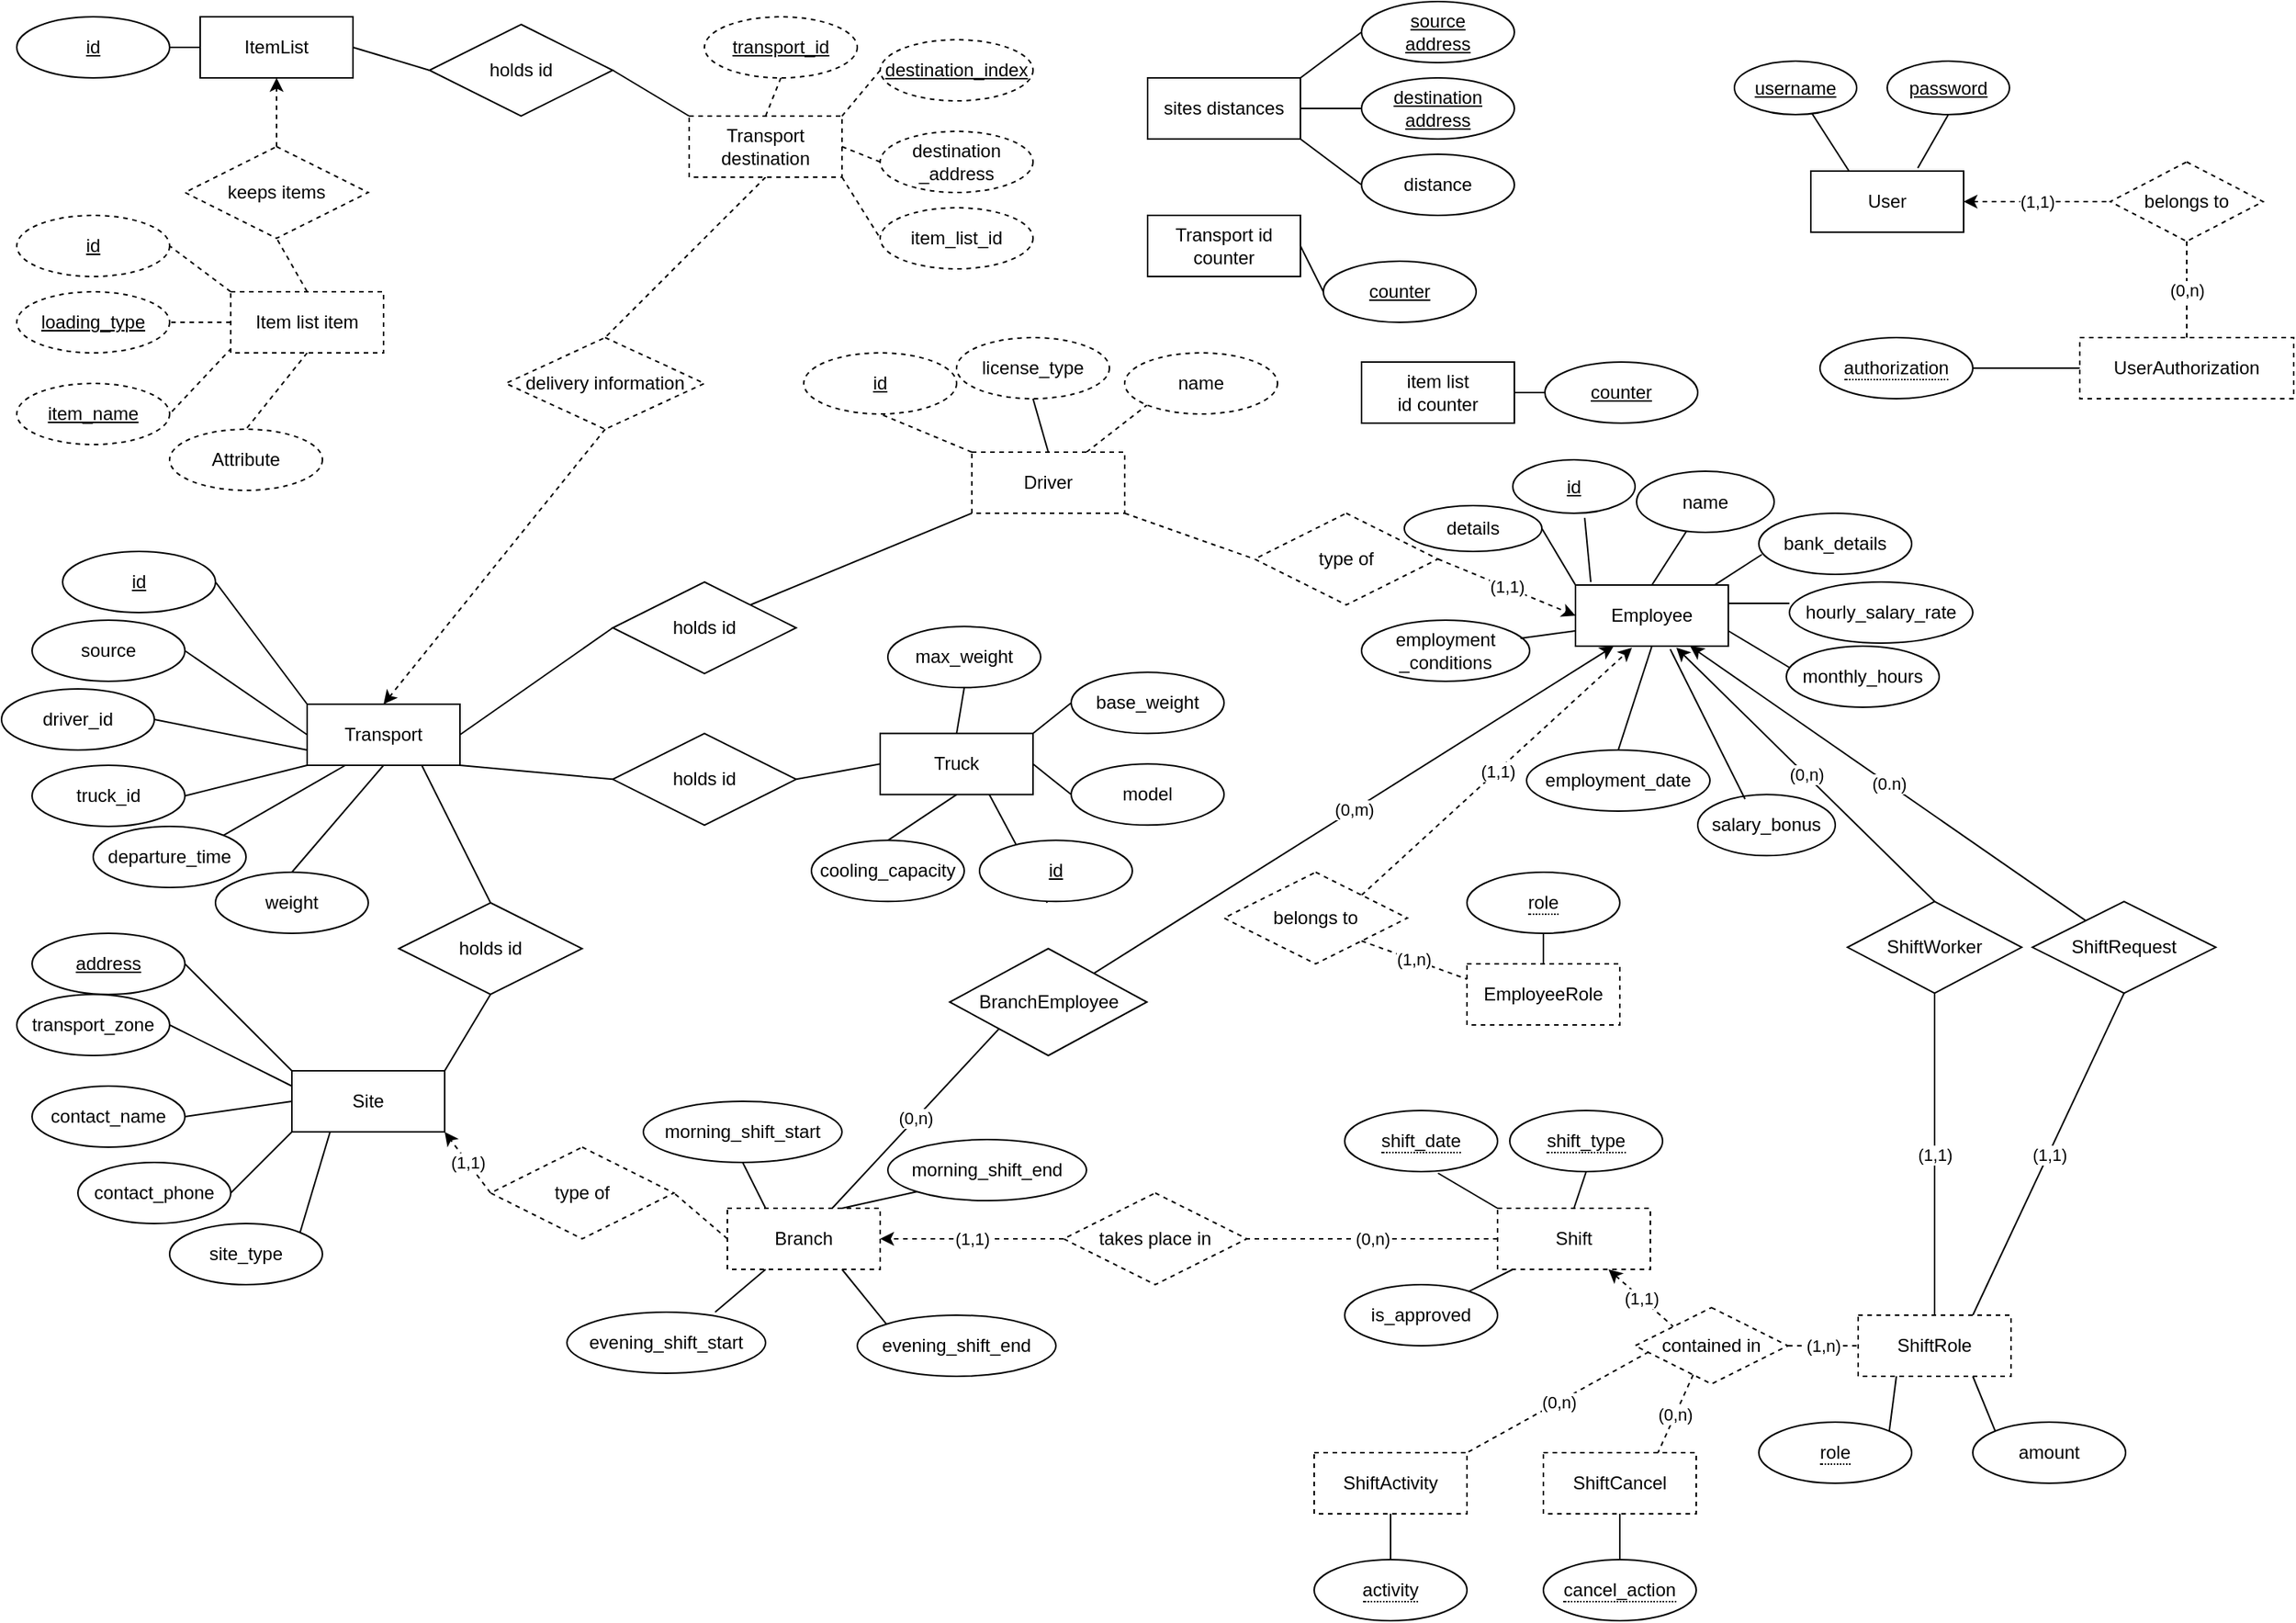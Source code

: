 <mxfile version="21.1.2" type="device">
  <diagram id="R2lEEEUBdFMjLlhIrx00" name="Page-1">
    <mxGraphModel dx="1434" dy="844" grid="1" gridSize="10" guides="1" tooltips="1" connect="1" arrows="1" fold="1" page="1" pageScale="1" pageWidth="850" pageHeight="1100" math="0" shadow="0" extFonts="Permanent Marker^https://fonts.googleapis.com/css?family=Permanent+Marker">
      <root>
        <mxCell id="0" />
        <mxCell id="1" parent="0" />
        <mxCell id="_UK4-lh9YkA2kkaVZ_zC-9" style="rounded=0;orthogonalLoop=1;jettySize=auto;html=1;exitX=0;exitY=0.5;exitDx=0;exitDy=0;entryX=1;entryY=0.5;entryDx=0;entryDy=0;endArrow=none;endFill=0;" parent="1" source="_UK4-lh9YkA2kkaVZ_zC-3" target="_UK4-lh9YkA2kkaVZ_zC-17" edge="1">
          <mxGeometry relative="1" as="geometry">
            <mxPoint x="160" y="740" as="targetPoint" />
          </mxGeometry>
        </mxCell>
        <mxCell id="_UK4-lh9YkA2kkaVZ_zC-10" style="rounded=0;orthogonalLoop=1;jettySize=auto;html=1;exitX=0;exitY=0.25;exitDx=0;exitDy=0;entryX=1;entryY=0.5;entryDx=0;entryDy=0;endArrow=none;endFill=0;" parent="1" source="_UK4-lh9YkA2kkaVZ_zC-3" target="_UK4-lh9YkA2kkaVZ_zC-16" edge="1">
          <mxGeometry relative="1" as="geometry">
            <mxPoint x="120" y="700" as="targetPoint" />
          </mxGeometry>
        </mxCell>
        <mxCell id="_UK4-lh9YkA2kkaVZ_zC-11" style="rounded=0;orthogonalLoop=1;jettySize=auto;html=1;exitX=0;exitY=0;exitDx=0;exitDy=0;entryX=1;entryY=0.5;entryDx=0;entryDy=0;endArrow=none;endFill=0;" parent="1" source="_UK4-lh9YkA2kkaVZ_zC-3" target="_UK4-lh9YkA2kkaVZ_zC-15" edge="1">
          <mxGeometry relative="1" as="geometry">
            <mxPoint x="160" y="640" as="targetPoint" />
          </mxGeometry>
        </mxCell>
        <mxCell id="_UK4-lh9YkA2kkaVZ_zC-14" style="rounded=0;orthogonalLoop=1;jettySize=auto;html=1;exitX=0.25;exitY=1;exitDx=0;exitDy=0;entryX=1;entryY=0;entryDx=0;entryDy=0;endArrow=none;endFill=0;" parent="1" source="_UK4-lh9YkA2kkaVZ_zC-3" target="_UK4-lh9YkA2kkaVZ_zC-19" edge="1">
          <mxGeometry relative="1" as="geometry">
            <mxPoint x="160" y="840" as="targetPoint" />
          </mxGeometry>
        </mxCell>
        <mxCell id="_UK4-lh9YkA2kkaVZ_zC-3" value="Site" style="whiteSpace=wrap;html=1;align=center;" parent="1" vertex="1">
          <mxGeometry x="200" y="720" width="100" height="40" as="geometry" />
        </mxCell>
        <mxCell id="_UK4-lh9YkA2kkaVZ_zC-8" value="" style="endArrow=none;html=1;rounded=0;entryX=1;entryY=0.5;entryDx=0;entryDy=0;exitX=0;exitY=1;exitDx=0;exitDy=0;endFill=0;" parent="1" source="_UK4-lh9YkA2kkaVZ_zC-3" target="_UK4-lh9YkA2kkaVZ_zC-18" edge="1">
          <mxGeometry width="50" height="50" relative="1" as="geometry">
            <mxPoint x="280" y="720" as="sourcePoint" />
            <mxPoint x="160" y="790" as="targetPoint" />
          </mxGeometry>
        </mxCell>
        <mxCell id="_UK4-lh9YkA2kkaVZ_zC-15" value="address" style="ellipse;whiteSpace=wrap;html=1;align=center;fontStyle=4;" parent="1" vertex="1">
          <mxGeometry x="30" y="630" width="100" height="40" as="geometry" />
        </mxCell>
        <mxCell id="_UK4-lh9YkA2kkaVZ_zC-16" value="transport_zone" style="ellipse;whiteSpace=wrap;html=1;align=center;" parent="1" vertex="1">
          <mxGeometry x="20" y="670" width="100" height="40" as="geometry" />
        </mxCell>
        <mxCell id="_UK4-lh9YkA2kkaVZ_zC-17" value="contact_name" style="ellipse;whiteSpace=wrap;html=1;align=center;" parent="1" vertex="1">
          <mxGeometry x="30" y="730" width="100" height="40" as="geometry" />
        </mxCell>
        <mxCell id="_UK4-lh9YkA2kkaVZ_zC-18" value="contact_phone" style="ellipse;whiteSpace=wrap;html=1;align=center;" parent="1" vertex="1">
          <mxGeometry x="60" y="780" width="100" height="40" as="geometry" />
        </mxCell>
        <mxCell id="_UK4-lh9YkA2kkaVZ_zC-19" value="site_type" style="ellipse;whiteSpace=wrap;html=1;align=center;" parent="1" vertex="1">
          <mxGeometry x="120" y="820" width="100" height="40" as="geometry" />
        </mxCell>
        <mxCell id="_UK4-lh9YkA2kkaVZ_zC-23" style="rounded=0;orthogonalLoop=1;jettySize=auto;html=1;exitX=0.5;exitY=0;exitDx=0;exitDy=0;entryX=0.443;entryY=1.021;entryDx=0;entryDy=0;endArrow=none;endFill=0;entryPerimeter=0;" parent="1" source="_UK4-lh9YkA2kkaVZ_zC-20" target="_UK4-lh9YkA2kkaVZ_zC-22" edge="1">
          <mxGeometry relative="1" as="geometry" />
        </mxCell>
        <mxCell id="_UK4-lh9YkA2kkaVZ_zC-24" style="rounded=0;orthogonalLoop=1;jettySize=auto;html=1;exitX=1;exitY=0.5;exitDx=0;exitDy=0;entryX=0;entryY=0.5;entryDx=0;entryDy=0;endArrow=none;endFill=0;" parent="1" source="_UK4-lh9YkA2kkaVZ_zC-20" target="_UK4-lh9YkA2kkaVZ_zC-21" edge="1">
          <mxGeometry relative="1" as="geometry" />
        </mxCell>
        <mxCell id="_UK4-lh9YkA2kkaVZ_zC-26" style="rounded=0;orthogonalLoop=1;jettySize=auto;html=1;exitX=1;exitY=0;exitDx=0;exitDy=0;entryX=0;entryY=0.5;entryDx=0;entryDy=0;endArrow=none;endFill=0;" parent="1" source="_UK4-lh9YkA2kkaVZ_zC-20" target="_UK4-lh9YkA2kkaVZ_zC-25" edge="1">
          <mxGeometry relative="1" as="geometry" />
        </mxCell>
        <mxCell id="_UK4-lh9YkA2kkaVZ_zC-30" style="rounded=0;orthogonalLoop=1;jettySize=auto;html=1;exitX=0.5;exitY=0;exitDx=0;exitDy=0;entryX=0.5;entryY=1;entryDx=0;entryDy=0;endArrow=none;endFill=0;" parent="1" source="_UK4-lh9YkA2kkaVZ_zC-20" target="_UK4-lh9YkA2kkaVZ_zC-27" edge="1">
          <mxGeometry relative="1" as="geometry" />
        </mxCell>
        <mxCell id="_UK4-lh9YkA2kkaVZ_zC-31" style="rounded=0;orthogonalLoop=1;jettySize=auto;html=1;exitX=0.5;exitY=1;exitDx=0;exitDy=0;entryX=0.5;entryY=0;entryDx=0;entryDy=0;endArrow=none;endFill=0;" parent="1" source="_UK4-lh9YkA2kkaVZ_zC-20" target="_UK4-lh9YkA2kkaVZ_zC-29" edge="1">
          <mxGeometry relative="1" as="geometry" />
        </mxCell>
        <mxCell id="_UK4-lh9YkA2kkaVZ_zC-20" value="Truck" style="whiteSpace=wrap;html=1;align=center;" parent="1" vertex="1">
          <mxGeometry x="585" y="499.16" width="100" height="40" as="geometry" />
        </mxCell>
        <mxCell id="_UK4-lh9YkA2kkaVZ_zC-21" value="model" style="ellipse;whiteSpace=wrap;html=1;align=center;" parent="1" vertex="1">
          <mxGeometry x="710" y="519.16" width="100" height="40" as="geometry" />
        </mxCell>
        <mxCell id="_UK4-lh9YkA2kkaVZ_zC-22" value="id" style="ellipse;whiteSpace=wrap;html=1;align=center;fontStyle=4;" parent="1" vertex="1">
          <mxGeometry x="650" y="569.16" width="100" height="40" as="geometry" />
        </mxCell>
        <mxCell id="_UK4-lh9YkA2kkaVZ_zC-25" value="base_weight" style="ellipse;whiteSpace=wrap;html=1;align=center;" parent="1" vertex="1">
          <mxGeometry x="710" y="459.16" width="100" height="40" as="geometry" />
        </mxCell>
        <mxCell id="_UK4-lh9YkA2kkaVZ_zC-27" value="max_weight" style="ellipse;whiteSpace=wrap;html=1;align=center;" parent="1" vertex="1">
          <mxGeometry x="590" y="429.16" width="100" height="40" as="geometry" />
        </mxCell>
        <mxCell id="_UK4-lh9YkA2kkaVZ_zC-29" value="cooling_capacity" style="ellipse;whiteSpace=wrap;html=1;align=center;" parent="1" vertex="1">
          <mxGeometry x="540" y="569.16" width="100" height="40" as="geometry" />
        </mxCell>
        <mxCell id="_UK4-lh9YkA2kkaVZ_zC-34" style="rounded=0;orthogonalLoop=1;jettySize=auto;html=1;exitX=0;exitY=0.5;exitDx=0;exitDy=0;entryX=1;entryY=0.5;entryDx=0;entryDy=0;endArrow=none;endFill=0;" parent="1" source="_UK4-lh9YkA2kkaVZ_zC-32" target="_UK4-lh9YkA2kkaVZ_zC-33" edge="1">
          <mxGeometry relative="1" as="geometry" />
        </mxCell>
        <mxCell id="_UK4-lh9YkA2kkaVZ_zC-32" value="ItemList" style="whiteSpace=wrap;html=1;align=center;" parent="1" vertex="1">
          <mxGeometry x="140" y="30" width="100" height="40" as="geometry" />
        </mxCell>
        <mxCell id="_UK4-lh9YkA2kkaVZ_zC-33" value="id" style="ellipse;whiteSpace=wrap;html=1;align=center;fontStyle=4;" parent="1" vertex="1">
          <mxGeometry x="20" y="30" width="100" height="40" as="geometry" />
        </mxCell>
        <mxCell id="_UK4-lh9YkA2kkaVZ_zC-39" style="rounded=0;orthogonalLoop=1;jettySize=auto;html=1;exitX=0.5;exitY=0;exitDx=0;exitDy=0;entryX=0.5;entryY=1;entryDx=0;entryDy=0;dashed=1;" parent="1" source="_UK4-lh9YkA2kkaVZ_zC-38" target="_UK4-lh9YkA2kkaVZ_zC-32" edge="1">
          <mxGeometry relative="1" as="geometry" />
        </mxCell>
        <mxCell id="_UK4-lh9YkA2kkaVZ_zC-70" style="rounded=0;orthogonalLoop=1;jettySize=auto;html=1;exitX=0;exitY=0;exitDx=0;exitDy=0;entryX=1;entryY=0.5;entryDx=0;entryDy=0;dashed=1;endArrow=none;endFill=0;" parent="1" source="_UK4-lh9YkA2kkaVZ_zC-40" target="_UK4-lh9YkA2kkaVZ_zC-43" edge="1">
          <mxGeometry relative="1" as="geometry" />
        </mxCell>
        <mxCell id="_UK4-lh9YkA2kkaVZ_zC-38" value="keeps items" style="shape=rhombus;perimeter=rhombusPerimeter;whiteSpace=wrap;html=1;align=center;dashed=1;" parent="1" vertex="1">
          <mxGeometry x="130" y="115" width="120" height="60" as="geometry" />
        </mxCell>
        <mxCell id="_UK4-lh9YkA2kkaVZ_zC-41" style="rounded=0;orthogonalLoop=1;jettySize=auto;html=1;exitX=0.5;exitY=0;exitDx=0;exitDy=0;endArrow=none;endFill=0;dashed=1;entryX=0.5;entryY=1;entryDx=0;entryDy=0;" parent="1" source="_UK4-lh9YkA2kkaVZ_zC-40" target="_UK4-lh9YkA2kkaVZ_zC-38" edge="1">
          <mxGeometry relative="1" as="geometry">
            <mxPoint x="210" y="135" as="targetPoint" />
          </mxGeometry>
        </mxCell>
        <mxCell id="_UK4-lh9YkA2kkaVZ_zC-47" style="rounded=0;orthogonalLoop=1;jettySize=auto;html=1;exitX=0;exitY=0.5;exitDx=0;exitDy=0;entryX=1;entryY=0.5;entryDx=0;entryDy=0;dashed=1;endArrow=none;endFill=0;" parent="1" source="_UK4-lh9YkA2kkaVZ_zC-40" target="_UK4-lh9YkA2kkaVZ_zC-44" edge="1">
          <mxGeometry relative="1" as="geometry" />
        </mxCell>
        <mxCell id="_UK4-lh9YkA2kkaVZ_zC-48" style="rounded=0;orthogonalLoop=1;jettySize=auto;html=1;exitX=0.006;exitY=0.921;exitDx=0;exitDy=0;entryX=1;entryY=0.5;entryDx=0;entryDy=0;dashed=1;endArrow=none;endFill=0;exitPerimeter=0;" parent="1" source="_UK4-lh9YkA2kkaVZ_zC-40" target="_UK4-lh9YkA2kkaVZ_zC-45" edge="1">
          <mxGeometry relative="1" as="geometry" />
        </mxCell>
        <mxCell id="_UK4-lh9YkA2kkaVZ_zC-50" style="rounded=0;orthogonalLoop=1;jettySize=auto;html=1;exitX=0.5;exitY=1;exitDx=0;exitDy=0;entryX=0.5;entryY=0;entryDx=0;entryDy=0;dashed=1;endArrow=none;endFill=0;" parent="1" source="_UK4-lh9YkA2kkaVZ_zC-40" target="_UK4-lh9YkA2kkaVZ_zC-49" edge="1">
          <mxGeometry relative="1" as="geometry" />
        </mxCell>
        <mxCell id="_UK4-lh9YkA2kkaVZ_zC-40" value="Item list item" style="whiteSpace=wrap;html=1;align=center;dashed=1;" parent="1" vertex="1">
          <mxGeometry x="160" y="210" width="100" height="40" as="geometry" />
        </mxCell>
        <mxCell id="_UK4-lh9YkA2kkaVZ_zC-43" value="id" style="ellipse;whiteSpace=wrap;html=1;align=center;fontStyle=4;dashed=1;" parent="1" vertex="1">
          <mxGeometry x="20" y="160" width="100" height="40" as="geometry" />
        </mxCell>
        <mxCell id="_UK4-lh9YkA2kkaVZ_zC-44" value="loading_type" style="ellipse;whiteSpace=wrap;html=1;align=center;fontStyle=4;dashed=1;" parent="1" vertex="1">
          <mxGeometry x="20" y="210" width="100" height="40" as="geometry" />
        </mxCell>
        <mxCell id="_UK4-lh9YkA2kkaVZ_zC-45" value="item_name" style="ellipse;whiteSpace=wrap;html=1;align=center;fontStyle=4;dashed=1;" parent="1" vertex="1">
          <mxGeometry x="20" y="270" width="100" height="40" as="geometry" />
        </mxCell>
        <mxCell id="_UK4-lh9YkA2kkaVZ_zC-49" value="Attribute" style="ellipse;whiteSpace=wrap;html=1;align=center;dashed=1;" parent="1" vertex="1">
          <mxGeometry x="120" y="300" width="100" height="40" as="geometry" />
        </mxCell>
        <mxCell id="_UK4-lh9YkA2kkaVZ_zC-54" style="rounded=0;orthogonalLoop=1;jettySize=auto;html=1;exitX=0;exitY=0;exitDx=0;exitDy=0;entryX=0.5;entryY=1;entryDx=0;entryDy=0;endArrow=none;endFill=0;dashed=1;" parent="1" source="_UK4-lh9YkA2kkaVZ_zC-51" target="_UK4-lh9YkA2kkaVZ_zC-53" edge="1">
          <mxGeometry relative="1" as="geometry" />
        </mxCell>
        <mxCell id="_UK4-lh9YkA2kkaVZ_zC-59" style="rounded=0;orthogonalLoop=1;jettySize=auto;html=1;exitX=0.5;exitY=0;exitDx=0;exitDy=0;entryX=0.5;entryY=1;entryDx=0;entryDy=0;endArrow=none;endFill=0;" parent="1" source="_UK4-lh9YkA2kkaVZ_zC-51" target="_UK4-lh9YkA2kkaVZ_zC-57" edge="1">
          <mxGeometry relative="1" as="geometry" />
        </mxCell>
        <mxCell id="_UK4-lh9YkA2kkaVZ_zC-60" style="rounded=0;orthogonalLoop=1;jettySize=auto;html=1;exitX=0.75;exitY=0;exitDx=0;exitDy=0;entryX=0;entryY=1;entryDx=0;entryDy=0;dashed=1;endArrow=none;endFill=0;" parent="1" source="_UK4-lh9YkA2kkaVZ_zC-51" target="_UK4-lh9YkA2kkaVZ_zC-58" edge="1">
          <mxGeometry relative="1" as="geometry" />
        </mxCell>
        <mxCell id="_UK4-lh9YkA2kkaVZ_zC-140" style="rounded=0;orthogonalLoop=1;jettySize=auto;html=1;exitX=1;exitY=1;exitDx=0;exitDy=0;entryX=0;entryY=0.5;entryDx=0;entryDy=0;endArrow=none;endFill=0;dashed=1;" parent="1" source="_UK4-lh9YkA2kkaVZ_zC-51" target="_UK4-lh9YkA2kkaVZ_zC-139" edge="1">
          <mxGeometry relative="1" as="geometry" />
        </mxCell>
        <mxCell id="_UK4-lh9YkA2kkaVZ_zC-51" value="Driver" style="whiteSpace=wrap;html=1;align=center;dashed=1;" parent="1" vertex="1">
          <mxGeometry x="645" y="315" width="100" height="40" as="geometry" />
        </mxCell>
        <mxCell id="_UK4-lh9YkA2kkaVZ_zC-53" value="id" style="ellipse;whiteSpace=wrap;html=1;align=center;fontStyle=4;dashed=1;" parent="1" vertex="1">
          <mxGeometry x="535" y="250" width="100" height="40" as="geometry" />
        </mxCell>
        <mxCell id="_UK4-lh9YkA2kkaVZ_zC-57" value="license_type" style="ellipse;whiteSpace=wrap;html=1;align=center;dashed=1;" parent="1" vertex="1">
          <mxGeometry x="635" y="240" width="100" height="40" as="geometry" />
        </mxCell>
        <mxCell id="_UK4-lh9YkA2kkaVZ_zC-58" value="name" style="ellipse;whiteSpace=wrap;html=1;align=center;dashed=1;" parent="1" vertex="1">
          <mxGeometry x="745" y="250" width="100" height="40" as="geometry" />
        </mxCell>
        <mxCell id="_UK4-lh9YkA2kkaVZ_zC-63" style="rounded=0;orthogonalLoop=1;jettySize=auto;html=1;exitX=1;exitY=0.5;exitDx=0;exitDy=0;entryX=0;entryY=0.5;entryDx=0;entryDy=0;endArrow=none;endFill=0;" parent="1" source="_UK4-lh9YkA2kkaVZ_zC-61" target="_UK4-lh9YkA2kkaVZ_zC-62" edge="1">
          <mxGeometry relative="1" as="geometry" />
        </mxCell>
        <mxCell id="_UK4-lh9YkA2kkaVZ_zC-61" value="Transport id counter" style="whiteSpace=wrap;html=1;align=center;" parent="1" vertex="1">
          <mxGeometry x="760" y="160" width="100" height="40" as="geometry" />
        </mxCell>
        <mxCell id="_UK4-lh9YkA2kkaVZ_zC-62" value="counter" style="ellipse;whiteSpace=wrap;html=1;align=center;fontStyle=4;" parent="1" vertex="1">
          <mxGeometry x="875" y="190" width="100" height="40" as="geometry" />
        </mxCell>
        <mxCell id="_UK4-lh9YkA2kkaVZ_zC-72" style="rounded=0;orthogonalLoop=1;jettySize=auto;html=1;exitX=1;exitY=1;exitDx=0;exitDy=0;entryX=0;entryY=0.5;entryDx=0;entryDy=0;endArrow=none;endFill=0;dashed=1;" parent="1" source="_UK4-lh9YkA2kkaVZ_zC-64" target="_UK4-lh9YkA2kkaVZ_zC-69" edge="1">
          <mxGeometry relative="1" as="geometry" />
        </mxCell>
        <mxCell id="_UK4-lh9YkA2kkaVZ_zC-73" style="rounded=0;orthogonalLoop=1;jettySize=auto;html=1;exitX=1;exitY=0.5;exitDx=0;exitDy=0;entryX=0;entryY=0.5;entryDx=0;entryDy=0;endArrow=none;endFill=0;dashed=1;" parent="1" source="_UK4-lh9YkA2kkaVZ_zC-64" target="_UK4-lh9YkA2kkaVZ_zC-68" edge="1">
          <mxGeometry relative="1" as="geometry" />
        </mxCell>
        <mxCell id="_UK4-lh9YkA2kkaVZ_zC-74" style="rounded=0;orthogonalLoop=1;jettySize=auto;html=1;exitX=1;exitY=0;exitDx=0;exitDy=0;entryX=0;entryY=0.5;entryDx=0;entryDy=0;endArrow=none;endFill=0;dashed=1;" parent="1" source="_UK4-lh9YkA2kkaVZ_zC-64" target="_UK4-lh9YkA2kkaVZ_zC-66" edge="1">
          <mxGeometry relative="1" as="geometry" />
        </mxCell>
        <mxCell id="_UK4-lh9YkA2kkaVZ_zC-90" style="rounded=0;orthogonalLoop=1;jettySize=auto;html=1;exitX=0.5;exitY=1;exitDx=0;exitDy=0;entryX=0.5;entryY=0;entryDx=0;entryDy=0;endArrow=none;endFill=0;dashed=1;" parent="1" source="_UK4-lh9YkA2kkaVZ_zC-64" target="_UK4-lh9YkA2kkaVZ_zC-87" edge="1">
          <mxGeometry relative="1" as="geometry" />
        </mxCell>
        <mxCell id="_UK4-lh9YkA2kkaVZ_zC-128" style="rounded=0;orthogonalLoop=1;jettySize=auto;html=1;exitX=0;exitY=0;exitDx=0;exitDy=0;entryX=1;entryY=0.5;entryDx=0;entryDy=0;endArrow=none;endFill=0;" parent="1" source="_UK4-lh9YkA2kkaVZ_zC-64" target="_UK4-lh9YkA2kkaVZ_zC-125" edge="1">
          <mxGeometry relative="1" as="geometry" />
        </mxCell>
        <mxCell id="_UK4-lh9YkA2kkaVZ_zC-64" value="Transport destination" style="whiteSpace=wrap;html=1;align=center;dashed=1;" parent="1" vertex="1">
          <mxGeometry x="460" y="95" width="100" height="40" as="geometry" />
        </mxCell>
        <mxCell id="_UK4-lh9YkA2kkaVZ_zC-65" value="transport_id" style="ellipse;whiteSpace=wrap;html=1;align=center;fontStyle=4;dashed=1;" parent="1" vertex="1">
          <mxGeometry x="470" y="30" width="100" height="40" as="geometry" />
        </mxCell>
        <mxCell id="_UK4-lh9YkA2kkaVZ_zC-66" value="destination_index" style="ellipse;whiteSpace=wrap;html=1;align=center;fontStyle=4;dashed=1;" parent="1" vertex="1">
          <mxGeometry x="585" y="45" width="100" height="40" as="geometry" />
        </mxCell>
        <mxCell id="_UK4-lh9YkA2kkaVZ_zC-68" value="destination _address" style="ellipse;whiteSpace=wrap;html=1;align=center;dashed=1;" parent="1" vertex="1">
          <mxGeometry x="585" y="105" width="100" height="40" as="geometry" />
        </mxCell>
        <mxCell id="_UK4-lh9YkA2kkaVZ_zC-69" value="item_list_id" style="ellipse;whiteSpace=wrap;html=1;align=center;dashed=1;" parent="1" vertex="1">
          <mxGeometry x="585" y="155" width="100" height="40" as="geometry" />
        </mxCell>
        <mxCell id="_UK4-lh9YkA2kkaVZ_zC-80" style="rounded=0;orthogonalLoop=1;jettySize=auto;html=1;exitX=1;exitY=0;exitDx=0;exitDy=0;entryX=0;entryY=0.5;entryDx=0;entryDy=0;endArrow=none;endFill=0;" parent="1" source="_UK4-lh9YkA2kkaVZ_zC-76" target="_UK4-lh9YkA2kkaVZ_zC-77" edge="1">
          <mxGeometry relative="1" as="geometry" />
        </mxCell>
        <mxCell id="_UK4-lh9YkA2kkaVZ_zC-81" style="rounded=0;orthogonalLoop=1;jettySize=auto;html=1;exitX=1;exitY=0.5;exitDx=0;exitDy=0;entryX=0;entryY=0.5;entryDx=0;entryDy=0;endArrow=none;endFill=0;" parent="1" source="_UK4-lh9YkA2kkaVZ_zC-76" target="_UK4-lh9YkA2kkaVZ_zC-78" edge="1">
          <mxGeometry relative="1" as="geometry" />
        </mxCell>
        <mxCell id="_UK4-lh9YkA2kkaVZ_zC-82" style="rounded=0;orthogonalLoop=1;jettySize=auto;html=1;exitX=1;exitY=1;exitDx=0;exitDy=0;entryX=0;entryY=0.5;entryDx=0;entryDy=0;endArrow=none;endFill=0;" parent="1" source="_UK4-lh9YkA2kkaVZ_zC-76" target="_UK4-lh9YkA2kkaVZ_zC-79" edge="1">
          <mxGeometry relative="1" as="geometry" />
        </mxCell>
        <mxCell id="_UK4-lh9YkA2kkaVZ_zC-76" value="sites distances" style="whiteSpace=wrap;html=1;align=center;" parent="1" vertex="1">
          <mxGeometry x="760" y="70" width="100" height="40" as="geometry" />
        </mxCell>
        <mxCell id="_UK4-lh9YkA2kkaVZ_zC-77" value="source&lt;br&gt;address" style="ellipse;whiteSpace=wrap;html=1;align=center;fontStyle=4;" parent="1" vertex="1">
          <mxGeometry x="900" y="20" width="100" height="40" as="geometry" />
        </mxCell>
        <mxCell id="_UK4-lh9YkA2kkaVZ_zC-78" value="destination&lt;br&gt;address" style="ellipse;whiteSpace=wrap;html=1;align=center;fontStyle=4;" parent="1" vertex="1">
          <mxGeometry x="900" y="70" width="100" height="40" as="geometry" />
        </mxCell>
        <mxCell id="_UK4-lh9YkA2kkaVZ_zC-79" value="distance" style="ellipse;whiteSpace=wrap;html=1;align=center;" parent="1" vertex="1">
          <mxGeometry x="900" y="120" width="100" height="40" as="geometry" />
        </mxCell>
        <mxCell id="_UK4-lh9YkA2kkaVZ_zC-85" style="rounded=0;orthogonalLoop=1;jettySize=auto;html=1;exitX=0;exitY=0;exitDx=0;exitDy=0;entryX=1;entryY=0.5;entryDx=0;entryDy=0;endArrow=none;endFill=0;" parent="1" source="_UK4-lh9YkA2kkaVZ_zC-83" target="_UK4-lh9YkA2kkaVZ_zC-84" edge="1">
          <mxGeometry relative="1" as="geometry" />
        </mxCell>
        <mxCell id="_UK4-lh9YkA2kkaVZ_zC-96" style="rounded=0;orthogonalLoop=1;jettySize=auto;html=1;exitX=0.5;exitY=1;exitDx=0;exitDy=0;entryX=0.5;entryY=0;entryDx=0;entryDy=0;endArrow=none;endFill=0;" parent="1" source="_UK4-lh9YkA2kkaVZ_zC-83" target="_UK4-lh9YkA2kkaVZ_zC-95" edge="1">
          <mxGeometry relative="1" as="geometry" />
        </mxCell>
        <mxCell id="_UK4-lh9YkA2kkaVZ_zC-98" style="rounded=0;orthogonalLoop=1;jettySize=auto;html=1;exitX=0.25;exitY=1;exitDx=0;exitDy=0;entryX=1;entryY=0;entryDx=0;entryDy=0;endArrow=none;endFill=0;" parent="1" source="_UK4-lh9YkA2kkaVZ_zC-83" target="_UK4-lh9YkA2kkaVZ_zC-94" edge="1">
          <mxGeometry relative="1" as="geometry" />
        </mxCell>
        <mxCell id="_UK4-lh9YkA2kkaVZ_zC-99" style="rounded=0;orthogonalLoop=1;jettySize=auto;html=1;exitX=0;exitY=1;exitDx=0;exitDy=0;entryX=1;entryY=0.5;entryDx=0;entryDy=0;endArrow=none;endFill=0;" parent="1" source="_UK4-lh9YkA2kkaVZ_zC-83" target="_UK4-lh9YkA2kkaVZ_zC-93" edge="1">
          <mxGeometry relative="1" as="geometry" />
        </mxCell>
        <mxCell id="_UK4-lh9YkA2kkaVZ_zC-100" style="rounded=0;orthogonalLoop=1;jettySize=auto;html=1;exitX=0;exitY=0.75;exitDx=0;exitDy=0;entryX=1;entryY=0.5;entryDx=0;entryDy=0;endArrow=none;endFill=0;" parent="1" source="_UK4-lh9YkA2kkaVZ_zC-83" target="_UK4-lh9YkA2kkaVZ_zC-92" edge="1">
          <mxGeometry relative="1" as="geometry">
            <mxPoint x="120" y="490" as="targetPoint" />
            <Array as="points" />
          </mxGeometry>
        </mxCell>
        <mxCell id="_UK4-lh9YkA2kkaVZ_zC-101" style="rounded=0;orthogonalLoop=1;jettySize=auto;html=1;exitX=0;exitY=0.5;exitDx=0;exitDy=0;entryX=1;entryY=0.5;entryDx=0;entryDy=0;endArrow=none;endFill=0;" parent="1" source="_UK4-lh9YkA2kkaVZ_zC-83" target="_UK4-lh9YkA2kkaVZ_zC-86" edge="1">
          <mxGeometry relative="1" as="geometry" />
        </mxCell>
        <mxCell id="_UK4-lh9YkA2kkaVZ_zC-104" style="rounded=0;orthogonalLoop=1;jettySize=auto;html=1;exitX=0.75;exitY=1;exitDx=0;exitDy=0;entryX=0.5;entryY=0;entryDx=0;entryDy=0;endArrow=none;endFill=0;" parent="1" source="_UK4-lh9YkA2kkaVZ_zC-83" target="_UK4-lh9YkA2kkaVZ_zC-103" edge="1">
          <mxGeometry relative="1" as="geometry" />
        </mxCell>
        <mxCell id="_UK4-lh9YkA2kkaVZ_zC-123" style="rounded=0;orthogonalLoop=1;jettySize=auto;html=1;exitX=1;exitY=1;exitDx=0;exitDy=0;entryX=0;entryY=0.5;entryDx=0;entryDy=0;endArrow=none;endFill=0;" parent="1" source="_UK4-lh9YkA2kkaVZ_zC-83" target="_UK4-lh9YkA2kkaVZ_zC-122" edge="1">
          <mxGeometry relative="1" as="geometry" />
        </mxCell>
        <mxCell id="_UK4-lh9YkA2kkaVZ_zC-83" value="Transport" style="whiteSpace=wrap;html=1;align=center;" parent="1" vertex="1">
          <mxGeometry x="210" y="480" width="100" height="40" as="geometry" />
        </mxCell>
        <mxCell id="_UK4-lh9YkA2kkaVZ_zC-84" value="id" style="ellipse;whiteSpace=wrap;html=1;align=center;fontStyle=4;" parent="1" vertex="1">
          <mxGeometry x="50" y="380" width="100" height="40" as="geometry" />
        </mxCell>
        <mxCell id="_UK4-lh9YkA2kkaVZ_zC-86" value="source" style="ellipse;whiteSpace=wrap;html=1;align=center;" parent="1" vertex="1">
          <mxGeometry x="30" y="425" width="100" height="40" as="geometry" />
        </mxCell>
        <mxCell id="_UK4-lh9YkA2kkaVZ_zC-88" style="rounded=0;orthogonalLoop=1;jettySize=auto;html=1;exitX=0.5;exitY=0;exitDx=0;exitDy=0;entryX=0.5;entryY=1;entryDx=0;entryDy=0;endArrow=none;endFill=0;dashed=1;" parent="1" source="_UK4-lh9YkA2kkaVZ_zC-64" target="_UK4-lh9YkA2kkaVZ_zC-65" edge="1">
          <mxGeometry relative="1" as="geometry" />
        </mxCell>
        <mxCell id="_UK4-lh9YkA2kkaVZ_zC-89" style="rounded=0;orthogonalLoop=1;jettySize=auto;html=1;exitX=0.5;exitY=1;exitDx=0;exitDy=0;entryX=0.5;entryY=0;entryDx=0;entryDy=0;dashed=1;" parent="1" source="_UK4-lh9YkA2kkaVZ_zC-87" target="_UK4-lh9YkA2kkaVZ_zC-83" edge="1">
          <mxGeometry relative="1" as="geometry" />
        </mxCell>
        <mxCell id="_UK4-lh9YkA2kkaVZ_zC-87" value="delivery information" style="shape=rhombus;perimeter=rhombusPerimeter;whiteSpace=wrap;html=1;align=center;dashed=1;" parent="1" vertex="1">
          <mxGeometry x="340" y="240" width="130" height="60" as="geometry" />
        </mxCell>
        <mxCell id="_UK4-lh9YkA2kkaVZ_zC-92" value="driver_id" style="ellipse;whiteSpace=wrap;html=1;align=center;" parent="1" vertex="1">
          <mxGeometry x="10" y="470" width="100" height="40" as="geometry" />
        </mxCell>
        <mxCell id="_UK4-lh9YkA2kkaVZ_zC-93" value="truck_id" style="ellipse;whiteSpace=wrap;html=1;align=center;" parent="1" vertex="1">
          <mxGeometry x="30" y="520" width="100" height="40" as="geometry" />
        </mxCell>
        <mxCell id="_UK4-lh9YkA2kkaVZ_zC-94" value="departure_time" style="ellipse;whiteSpace=wrap;html=1;align=center;" parent="1" vertex="1">
          <mxGeometry x="70" y="560" width="100" height="40" as="geometry" />
        </mxCell>
        <mxCell id="_UK4-lh9YkA2kkaVZ_zC-95" value="weight" style="ellipse;whiteSpace=wrap;html=1;align=center;" parent="1" vertex="1">
          <mxGeometry x="150" y="590" width="100" height="40" as="geometry" />
        </mxCell>
        <mxCell id="_UK4-lh9YkA2kkaVZ_zC-105" style="rounded=0;orthogonalLoop=1;jettySize=auto;html=1;exitX=0.5;exitY=1;exitDx=0;exitDy=0;entryX=1;entryY=0;entryDx=0;entryDy=0;endArrow=none;endFill=0;" parent="1" source="_UK4-lh9YkA2kkaVZ_zC-103" target="_UK4-lh9YkA2kkaVZ_zC-3" edge="1">
          <mxGeometry relative="1" as="geometry" />
        </mxCell>
        <mxCell id="_UK4-lh9YkA2kkaVZ_zC-103" value="holds id" style="shape=rhombus;perimeter=rhombusPerimeter;whiteSpace=wrap;html=1;align=center;" parent="1" vertex="1">
          <mxGeometry x="270" y="610" width="120" height="60" as="geometry" />
        </mxCell>
        <mxCell id="_UK4-lh9YkA2kkaVZ_zC-107" style="rounded=0;orthogonalLoop=1;jettySize=auto;html=1;exitX=1;exitY=0;exitDx=0;exitDy=0;entryX=0;entryY=1;entryDx=0;entryDy=0;endArrow=none;endFill=0;" parent="1" source="_UK4-lh9YkA2kkaVZ_zC-106" target="_UK4-lh9YkA2kkaVZ_zC-51" edge="1">
          <mxGeometry relative="1" as="geometry" />
        </mxCell>
        <mxCell id="_UK4-lh9YkA2kkaVZ_zC-108" style="rounded=0;orthogonalLoop=1;jettySize=auto;html=1;exitX=0;exitY=0.5;exitDx=0;exitDy=0;entryX=1;entryY=0.5;entryDx=0;entryDy=0;endArrow=none;endFill=0;" parent="1" source="_UK4-lh9YkA2kkaVZ_zC-106" target="_UK4-lh9YkA2kkaVZ_zC-83" edge="1">
          <mxGeometry relative="1" as="geometry" />
        </mxCell>
        <mxCell id="_UK4-lh9YkA2kkaVZ_zC-106" value="holds id" style="shape=rhombus;perimeter=rhombusPerimeter;whiteSpace=wrap;html=1;align=center;" parent="1" vertex="1">
          <mxGeometry x="410" y="400" width="120" height="60" as="geometry" />
        </mxCell>
        <mxCell id="_UK4-lh9YkA2kkaVZ_zC-124" style="rounded=0;orthogonalLoop=1;jettySize=auto;html=1;exitX=1;exitY=0.5;exitDx=0;exitDy=0;entryX=0;entryY=0.5;entryDx=0;entryDy=0;endArrow=none;endFill=0;" parent="1" source="_UK4-lh9YkA2kkaVZ_zC-122" target="_UK4-lh9YkA2kkaVZ_zC-20" edge="1">
          <mxGeometry relative="1" as="geometry" />
        </mxCell>
        <mxCell id="_UK4-lh9YkA2kkaVZ_zC-122" value="holds id" style="shape=rhombus;perimeter=rhombusPerimeter;whiteSpace=wrap;html=1;align=center;" parent="1" vertex="1">
          <mxGeometry x="410" y="499.16" width="120" height="60" as="geometry" />
        </mxCell>
        <mxCell id="_UK4-lh9YkA2kkaVZ_zC-127" style="rounded=0;orthogonalLoop=1;jettySize=auto;html=1;exitX=0;exitY=0.5;exitDx=0;exitDy=0;endArrow=none;endFill=0;entryX=1;entryY=0.5;entryDx=0;entryDy=0;" parent="1" source="_UK4-lh9YkA2kkaVZ_zC-125" target="_UK4-lh9YkA2kkaVZ_zC-32" edge="1">
          <mxGeometry relative="1" as="geometry" />
        </mxCell>
        <mxCell id="_UK4-lh9YkA2kkaVZ_zC-125" value="holds id" style="shape=rhombus;perimeter=rhombusPerimeter;whiteSpace=wrap;html=1;align=center;" parent="1" vertex="1">
          <mxGeometry x="290" y="35" width="120" height="60" as="geometry" />
        </mxCell>
        <mxCell id="_UK4-lh9YkA2kkaVZ_zC-138" value="Employee" style="whiteSpace=wrap;html=1;align=center;" parent="1" vertex="1">
          <mxGeometry x="1040" y="402" width="100" height="40" as="geometry" />
        </mxCell>
        <mxCell id="_UK4-lh9YkA2kkaVZ_zC-141" value="(1,1)" style="rounded=0;orthogonalLoop=1;jettySize=auto;html=1;exitX=1;exitY=0.5;exitDx=0;exitDy=0;entryX=0;entryY=0.5;entryDx=0;entryDy=0;endArrow=classic;endFill=1;dashed=1;" parent="1" source="_UK4-lh9YkA2kkaVZ_zC-139" target="_UK4-lh9YkA2kkaVZ_zC-138" edge="1">
          <mxGeometry relative="1" as="geometry">
            <Array as="points" />
          </mxGeometry>
        </mxCell>
        <mxCell id="_UK4-lh9YkA2kkaVZ_zC-139" value="type of" style="shape=rhombus;perimeter=rhombusPerimeter;whiteSpace=wrap;html=1;align=center;dashed=1;" parent="1" vertex="1">
          <mxGeometry x="830" y="355" width="120" height="60" as="geometry" />
        </mxCell>
        <mxCell id="_UK4-lh9YkA2kkaVZ_zC-147" style="rounded=0;orthogonalLoop=1;jettySize=auto;html=1;exitX=0.25;exitY=0;exitDx=0;exitDy=0;entryX=0.5;entryY=1;entryDx=0;entryDy=0;endArrow=none;endFill=0;" parent="1" source="_UK4-lh9YkA2kkaVZ_zC-144" target="_UK4-lh9YkA2kkaVZ_zC-146" edge="1">
          <mxGeometry relative="1" as="geometry" />
        </mxCell>
        <mxCell id="_UK4-lh9YkA2kkaVZ_zC-154" style="rounded=0;orthogonalLoop=1;jettySize=auto;html=1;exitX=0;exitY=0.5;exitDx=0;exitDy=0;entryX=1;entryY=0.5;entryDx=0;entryDy=0;dashed=1;endArrow=none;endFill=0;" parent="1" source="_UK4-lh9YkA2kkaVZ_zC-144" target="_UK4-lh9YkA2kkaVZ_zC-153" edge="1">
          <mxGeometry relative="1" as="geometry" />
        </mxCell>
        <mxCell id="VgIngk03O4RTy5kS0fX_-120" value="(0,n)" style="rounded=0;orthogonalLoop=1;jettySize=auto;html=1;entryX=0;entryY=1;entryDx=0;entryDy=0;endArrow=none;endFill=0;" edge="1" parent="1" source="_UK4-lh9YkA2kkaVZ_zC-144" target="VgIngk03O4RTy5kS0fX_-117">
          <mxGeometry relative="1" as="geometry" />
        </mxCell>
        <mxCell id="_UK4-lh9YkA2kkaVZ_zC-144" value="Branch" style="whiteSpace=wrap;html=1;align=center;dashed=1;" parent="1" vertex="1">
          <mxGeometry x="485" y="810" width="100" height="40" as="geometry" />
        </mxCell>
        <mxCell id="_UK4-lh9YkA2kkaVZ_zC-146" value="morning_shift_start" style="ellipse;whiteSpace=wrap;html=1;align=center;fontStyle=0;" parent="1" vertex="1">
          <mxGeometry x="430" y="740" width="130" height="40" as="geometry" />
        </mxCell>
        <mxCell id="_UK4-lh9YkA2kkaVZ_zC-148" style="rounded=0;orthogonalLoop=1;jettySize=auto;html=1;exitX=1;exitY=0.5;exitDx=0;exitDy=0;entryX=0;entryY=0.5;entryDx=0;entryDy=0;endArrow=none;endFill=0;" parent="1" source="_UK4-lh9YkA2kkaVZ_zC-149" target="_UK4-lh9YkA2kkaVZ_zC-150" edge="1">
          <mxGeometry relative="1" as="geometry" />
        </mxCell>
        <mxCell id="_UK4-lh9YkA2kkaVZ_zC-149" value="item list &lt;br&gt;id counter" style="whiteSpace=wrap;html=1;align=center;" parent="1" vertex="1">
          <mxGeometry x="900" y="256" width="100" height="40" as="geometry" />
        </mxCell>
        <mxCell id="_UK4-lh9YkA2kkaVZ_zC-150" value="counter" style="ellipse;whiteSpace=wrap;html=1;align=center;fontStyle=4;" parent="1" vertex="1">
          <mxGeometry x="1020" y="256" width="100" height="40" as="geometry" />
        </mxCell>
        <mxCell id="_UK4-lh9YkA2kkaVZ_zC-156" value="(1,1)" style="rounded=0;orthogonalLoop=1;jettySize=auto;html=1;exitX=0;exitY=0.5;exitDx=0;exitDy=0;entryX=1;entryY=1;entryDx=0;entryDy=0;dashed=1;" parent="1" source="_UK4-lh9YkA2kkaVZ_zC-153" target="_UK4-lh9YkA2kkaVZ_zC-3" edge="1">
          <mxGeometry relative="1" as="geometry" />
        </mxCell>
        <mxCell id="_UK4-lh9YkA2kkaVZ_zC-153" value="type of&lt;br&gt;" style="shape=rhombus;perimeter=rhombusPerimeter;whiteSpace=wrap;html=1;align=center;dashed=1;" parent="1" vertex="1">
          <mxGeometry x="330" y="770" width="120" height="60" as="geometry" />
        </mxCell>
        <mxCell id="VgIngk03O4RTy5kS0fX_-1" value="id" style="ellipse;whiteSpace=wrap;html=1;align=center;fontStyle=4;" vertex="1" parent="1">
          <mxGeometry x="999" y="320" width="80" height="35" as="geometry" />
        </mxCell>
        <mxCell id="VgIngk03O4RTy5kS0fX_-2" value="name" style="ellipse;whiteSpace=wrap;html=1;align=center;fontStyle=0;" vertex="1" parent="1">
          <mxGeometry x="1080" y="327.5" width="90" height="40" as="geometry" />
        </mxCell>
        <mxCell id="VgIngk03O4RTy5kS0fX_-3" value="bank_details" style="ellipse;whiteSpace=wrap;html=1;align=center;fontStyle=0;" vertex="1" parent="1">
          <mxGeometry x="1160" y="355" width="100" height="40" as="geometry" />
        </mxCell>
        <mxCell id="VgIngk03O4RTy5kS0fX_-4" value="hourly_salary_rate" style="ellipse;whiteSpace=wrap;html=1;align=center;fontStyle=0;" vertex="1" parent="1">
          <mxGeometry x="1180" y="400" width="120" height="40" as="geometry" />
        </mxCell>
        <mxCell id="VgIngk03O4RTy5kS0fX_-5" value="monthly_hours" style="ellipse;whiteSpace=wrap;html=1;align=center;fontStyle=0;" vertex="1" parent="1">
          <mxGeometry x="1178" y="442.0" width="100" height="40" as="geometry" />
        </mxCell>
        <mxCell id="VgIngk03O4RTy5kS0fX_-6" value="salary_bonus" style="ellipse;whiteSpace=wrap;html=1;align=center;fontStyle=0;" vertex="1" parent="1">
          <mxGeometry x="1120" y="539.16" width="90" height="40" as="geometry" />
        </mxCell>
        <mxCell id="VgIngk03O4RTy5kS0fX_-7" value="employment&lt;br&gt;_conditions" style="ellipse;whiteSpace=wrap;html=1;align=center;fontStyle=0;" vertex="1" parent="1">
          <mxGeometry x="900" y="425" width="110" height="40" as="geometry" />
        </mxCell>
        <mxCell id="VgIngk03O4RTy5kS0fX_-8" value="employment_date" style="ellipse;whiteSpace=wrap;html=1;align=center;fontStyle=0;" vertex="1" parent="1">
          <mxGeometry x="1008" y="510" width="120" height="40" as="geometry" />
        </mxCell>
        <mxCell id="VgIngk03O4RTy5kS0fX_-9" value="details" style="ellipse;whiteSpace=wrap;html=1;align=center;fontStyle=0;" vertex="1" parent="1">
          <mxGeometry x="928" y="350" width="90" height="30" as="geometry" />
        </mxCell>
        <mxCell id="VgIngk03O4RTy5kS0fX_-11" style="rounded=0;orthogonalLoop=1;jettySize=auto;html=1;entryX=0.588;entryY=1.086;entryDx=0;entryDy=0;endArrow=none;endFill=0;entryPerimeter=0;" edge="1" parent="1" target="VgIngk03O4RTy5kS0fX_-1">
          <mxGeometry relative="1" as="geometry">
            <mxPoint x="1050" y="400" as="sourcePoint" />
            <mxPoint x="910" y="150" as="targetPoint" />
          </mxGeometry>
        </mxCell>
        <mxCell id="VgIngk03O4RTy5kS0fX_-12" style="rounded=0;orthogonalLoop=1;jettySize=auto;html=1;endArrow=none;endFill=0;exitX=0.5;exitY=0;exitDx=0;exitDy=0;" edge="1" parent="1" source="_UK4-lh9YkA2kkaVZ_zC-138" target="VgIngk03O4RTy5kS0fX_-2">
          <mxGeometry relative="1" as="geometry">
            <mxPoint x="1060" y="410" as="sourcePoint" />
            <mxPoint x="1047" y="378" as="targetPoint" />
          </mxGeometry>
        </mxCell>
        <mxCell id="VgIngk03O4RTy5kS0fX_-13" style="rounded=0;orthogonalLoop=1;jettySize=auto;html=1;entryX=0.02;entryY=0.675;entryDx=0;entryDy=0;endArrow=none;endFill=0;entryPerimeter=0;exitX=0.91;exitY=0;exitDx=0;exitDy=0;exitPerimeter=0;" edge="1" parent="1" source="_UK4-lh9YkA2kkaVZ_zC-138" target="VgIngk03O4RTy5kS0fX_-3">
          <mxGeometry relative="1" as="geometry">
            <mxPoint x="1140" y="400" as="sourcePoint" />
            <mxPoint x="1057" y="388" as="targetPoint" />
          </mxGeometry>
        </mxCell>
        <mxCell id="VgIngk03O4RTy5kS0fX_-14" style="rounded=0;orthogonalLoop=1;jettySize=auto;html=1;entryX=0;entryY=0.35;entryDx=0;entryDy=0;endArrow=none;endFill=0;entryPerimeter=0;exitX=1;exitY=0.3;exitDx=0;exitDy=0;exitPerimeter=0;" edge="1" parent="1" source="_UK4-lh9YkA2kkaVZ_zC-138" target="VgIngk03O4RTy5kS0fX_-4">
          <mxGeometry relative="1" as="geometry">
            <mxPoint x="1141" y="412" as="sourcePoint" />
            <mxPoint x="1172" y="392" as="targetPoint" />
          </mxGeometry>
        </mxCell>
        <mxCell id="VgIngk03O4RTy5kS0fX_-15" style="rounded=0;orthogonalLoop=1;jettySize=auto;html=1;entryX=0.02;entryY=0.35;entryDx=0;entryDy=0;endArrow=none;endFill=0;entryPerimeter=0;exitX=1;exitY=0.75;exitDx=0;exitDy=0;" edge="1" parent="1" source="_UK4-lh9YkA2kkaVZ_zC-138" target="VgIngk03O4RTy5kS0fX_-5">
          <mxGeometry relative="1" as="geometry">
            <mxPoint x="1151" y="422" as="sourcePoint" />
            <mxPoint x="1182" y="402" as="targetPoint" />
          </mxGeometry>
        </mxCell>
        <mxCell id="VgIngk03O4RTy5kS0fX_-17" style="rounded=0;orthogonalLoop=1;jettySize=auto;html=1;entryX=0.344;entryY=0.075;entryDx=0;entryDy=0;endArrow=none;endFill=0;entryPerimeter=0;exitX=0.62;exitY=1.05;exitDx=0;exitDy=0;exitPerimeter=0;" edge="1" parent="1" source="_UK4-lh9YkA2kkaVZ_zC-138" target="VgIngk03O4RTy5kS0fX_-6">
          <mxGeometry relative="1" as="geometry">
            <mxPoint x="1150" y="442" as="sourcePoint" />
            <mxPoint x="1190" y="466" as="targetPoint" />
          </mxGeometry>
        </mxCell>
        <mxCell id="VgIngk03O4RTy5kS0fX_-18" style="rounded=0;orthogonalLoop=1;jettySize=auto;html=1;entryX=0.5;entryY=0;entryDx=0;entryDy=0;endArrow=none;endFill=0;exitX=0.5;exitY=1;exitDx=0;exitDy=0;" edge="1" parent="1" source="_UK4-lh9YkA2kkaVZ_zC-138" target="VgIngk03O4RTy5kS0fX_-8">
          <mxGeometry relative="1" as="geometry">
            <mxPoint x="1160" y="452" as="sourcePoint" />
            <mxPoint x="1200" y="476" as="targetPoint" />
          </mxGeometry>
        </mxCell>
        <mxCell id="VgIngk03O4RTy5kS0fX_-19" style="rounded=0;orthogonalLoop=1;jettySize=auto;html=1;entryX=0.945;entryY=0.296;entryDx=0;entryDy=0;endArrow=none;endFill=0;entryPerimeter=0;exitX=0;exitY=0.75;exitDx=0;exitDy=0;" edge="1" parent="1" source="_UK4-lh9YkA2kkaVZ_zC-138" target="VgIngk03O4RTy5kS0fX_-7">
          <mxGeometry relative="1" as="geometry">
            <mxPoint x="1170" y="462" as="sourcePoint" />
            <mxPoint x="1210" y="486" as="targetPoint" />
          </mxGeometry>
        </mxCell>
        <mxCell id="VgIngk03O4RTy5kS0fX_-20" style="rounded=0;orthogonalLoop=1;jettySize=auto;html=1;entryX=1;entryY=0.5;entryDx=0;entryDy=0;endArrow=none;endFill=0;exitX=0;exitY=0;exitDx=0;exitDy=0;" edge="1" parent="1" source="_UK4-lh9YkA2kkaVZ_zC-138" target="VgIngk03O4RTy5kS0fX_-9">
          <mxGeometry relative="1" as="geometry">
            <mxPoint x="1180" y="472" as="sourcePoint" />
            <mxPoint x="1220" y="496" as="targetPoint" />
          </mxGeometry>
        </mxCell>
        <mxCell id="VgIngk03O4RTy5kS0fX_-23" value="(1,1)" style="rounded=0;orthogonalLoop=1;jettySize=auto;html=1;exitX=1;exitY=0;exitDx=0;exitDy=0;entryX=0.37;entryY=1.025;entryDx=0;entryDy=0;endArrow=classic;endFill=1;entryPerimeter=0;dashed=1;" edge="1" parent="1" source="VgIngk03O4RTy5kS0fX_-25" target="_UK4-lh9YkA2kkaVZ_zC-138">
          <mxGeometry relative="1" as="geometry">
            <mxPoint x="955" y="555" as="sourcePoint" />
            <mxPoint x="1080" y="472" as="targetPoint" />
          </mxGeometry>
        </mxCell>
        <mxCell id="VgIngk03O4RTy5kS0fX_-24" value="EmployeeRole" style="whiteSpace=wrap;html=1;align=center;dashed=1;" vertex="1" parent="1">
          <mxGeometry x="969" y="650" width="100" height="40" as="geometry" />
        </mxCell>
        <mxCell id="VgIngk03O4RTy5kS0fX_-25" value="belongs to" style="shape=rhombus;perimeter=rhombusPerimeter;whiteSpace=wrap;html=1;align=center;dashed=1;" vertex="1" parent="1">
          <mxGeometry x="810" y="590" width="120" height="60" as="geometry" />
        </mxCell>
        <mxCell id="VgIngk03O4RTy5kS0fX_-26" value="(1,n)" style="rounded=0;orthogonalLoop=1;jettySize=auto;html=1;entryX=0;entryY=0.25;entryDx=0;entryDy=0;endArrow=none;endFill=0;dashed=1;exitX=1;exitY=1;exitDx=0;exitDy=0;" edge="1" parent="1" source="VgIngk03O4RTy5kS0fX_-25" target="VgIngk03O4RTy5kS0fX_-24">
          <mxGeometry relative="1" as="geometry">
            <mxPoint x="930" y="584" as="sourcePoint" />
            <mxPoint x="1087" y="453" as="targetPoint" />
          </mxGeometry>
        </mxCell>
        <mxCell id="VgIngk03O4RTy5kS0fX_-28" style="rounded=0;orthogonalLoop=1;jettySize=auto;html=1;entryX=0.5;entryY=1;entryDx=0;entryDy=0;endArrow=none;endFill=0;exitX=0.5;exitY=0;exitDx=0;exitDy=0;" edge="1" parent="1" source="VgIngk03O4RTy5kS0fX_-24" target="VgIngk03O4RTy5kS0fX_-83">
          <mxGeometry relative="1" as="geometry">
            <mxPoint x="1100" y="660" as="sourcePoint" />
            <mxPoint x="960" y="660" as="targetPoint" />
          </mxGeometry>
        </mxCell>
        <mxCell id="VgIngk03O4RTy5kS0fX_-42" value="(0,n)" style="rounded=0;orthogonalLoop=1;jettySize=auto;html=1;entryX=1;entryY=0.5;entryDx=0;entryDy=0;endArrow=none;endFill=0;dashed=1;" edge="1" parent="1" source="VgIngk03O4RTy5kS0fX_-32" target="VgIngk03O4RTy5kS0fX_-40">
          <mxGeometry relative="1" as="geometry">
            <mxPoint x="914" y="830" as="targetPoint" />
          </mxGeometry>
        </mxCell>
        <mxCell id="VgIngk03O4RTy5kS0fX_-47" style="rounded=0;orthogonalLoop=1;jettySize=auto;html=1;exitX=0;exitY=0;exitDx=0;exitDy=0;entryX=0.61;entryY=1.025;entryDx=0;entryDy=0;entryPerimeter=0;endArrow=none;endFill=0;" edge="1" parent="1" source="VgIngk03O4RTy5kS0fX_-32" target="VgIngk03O4RTy5kS0fX_-68">
          <mxGeometry relative="1" as="geometry">
            <mxPoint x="938" y="788" as="targetPoint" />
          </mxGeometry>
        </mxCell>
        <mxCell id="VgIngk03O4RTy5kS0fX_-48" style="rounded=0;orthogonalLoop=1;jettySize=auto;html=1;endArrow=none;endFill=0;" edge="1" parent="1" source="VgIngk03O4RTy5kS0fX_-32" target="VgIngk03O4RTy5kS0fX_-45">
          <mxGeometry relative="1" as="geometry" />
        </mxCell>
        <mxCell id="VgIngk03O4RTy5kS0fX_-64" value="(1,1)" style="rounded=0;orthogonalLoop=1;jettySize=auto;html=1;entryX=0;entryY=0;entryDx=0;entryDy=0;dashed=1;endArrow=none;endFill=0;startArrow=classic;startFill=1;" edge="1" parent="1" source="VgIngk03O4RTy5kS0fX_-32" target="VgIngk03O4RTy5kS0fX_-57">
          <mxGeometry relative="1" as="geometry" />
        </mxCell>
        <mxCell id="VgIngk03O4RTy5kS0fX_-32" value="Shift" style="whiteSpace=wrap;html=1;align=center;dashed=1;" vertex="1" parent="1">
          <mxGeometry x="989" y="810" width="100" height="40" as="geometry" />
        </mxCell>
        <mxCell id="VgIngk03O4RTy5kS0fX_-33" value="morning_shift_end" style="ellipse;whiteSpace=wrap;html=1;align=center;fontStyle=0;" vertex="1" parent="1">
          <mxGeometry x="590" y="765" width="130" height="40" as="geometry" />
        </mxCell>
        <mxCell id="VgIngk03O4RTy5kS0fX_-34" value="evening_shift_end" style="ellipse;whiteSpace=wrap;html=1;align=center;fontStyle=0;" vertex="1" parent="1">
          <mxGeometry x="570" y="880" width="130" height="40" as="geometry" />
        </mxCell>
        <mxCell id="VgIngk03O4RTy5kS0fX_-35" value="evening_shift_start" style="ellipse;whiteSpace=wrap;html=1;align=center;fontStyle=0;" vertex="1" parent="1">
          <mxGeometry x="380" y="878" width="130" height="40" as="geometry" />
        </mxCell>
        <mxCell id="VgIngk03O4RTy5kS0fX_-36" style="rounded=0;orthogonalLoop=1;jettySize=auto;html=1;exitX=0.75;exitY=0;exitDx=0;exitDy=0;entryX=0;entryY=1;entryDx=0;entryDy=0;endArrow=none;endFill=0;" edge="1" parent="1" source="_UK4-lh9YkA2kkaVZ_zC-144" target="VgIngk03O4RTy5kS0fX_-33">
          <mxGeometry relative="1" as="geometry">
            <mxPoint x="520" y="820" as="sourcePoint" />
            <mxPoint x="505" y="780" as="targetPoint" />
          </mxGeometry>
        </mxCell>
        <mxCell id="VgIngk03O4RTy5kS0fX_-37" style="rounded=0;orthogonalLoop=1;jettySize=auto;html=1;exitX=0.75;exitY=1;exitDx=0;exitDy=0;entryX=0;entryY=0;entryDx=0;entryDy=0;endArrow=none;endFill=0;" edge="1" parent="1" source="_UK4-lh9YkA2kkaVZ_zC-144" target="VgIngk03O4RTy5kS0fX_-34">
          <mxGeometry relative="1" as="geometry">
            <mxPoint x="520" y="820" as="sourcePoint" />
            <mxPoint x="505" y="780" as="targetPoint" />
          </mxGeometry>
        </mxCell>
        <mxCell id="VgIngk03O4RTy5kS0fX_-39" style="rounded=0;orthogonalLoop=1;jettySize=auto;html=1;exitX=0.25;exitY=1;exitDx=0;exitDy=0;entryX=0.746;entryY=0;entryDx=0;entryDy=0;endArrow=none;endFill=0;exitPerimeter=0;entryPerimeter=0;" edge="1" parent="1" source="_UK4-lh9YkA2kkaVZ_zC-144" target="VgIngk03O4RTy5kS0fX_-35">
          <mxGeometry relative="1" as="geometry">
            <mxPoint x="570" y="860" as="sourcePoint" />
            <mxPoint x="599" y="896" as="targetPoint" />
          </mxGeometry>
        </mxCell>
        <mxCell id="VgIngk03O4RTy5kS0fX_-41" value="(1,1)" style="rounded=0;orthogonalLoop=1;jettySize=auto;html=1;entryX=1;entryY=0.5;entryDx=0;entryDy=0;dashed=1;" edge="1" parent="1" source="VgIngk03O4RTy5kS0fX_-40" target="_UK4-lh9YkA2kkaVZ_zC-144">
          <mxGeometry relative="1" as="geometry" />
        </mxCell>
        <mxCell id="VgIngk03O4RTy5kS0fX_-40" value="takes place in" style="shape=rhombus;perimeter=rhombusPerimeter;whiteSpace=wrap;html=1;align=center;dashed=1;" vertex="1" parent="1">
          <mxGeometry x="705" y="800" width="120" height="60" as="geometry" />
        </mxCell>
        <mxCell id="VgIngk03O4RTy5kS0fX_-46" style="rounded=0;orthogonalLoop=1;jettySize=auto;html=1;entryX=0.5;entryY=0;entryDx=0;entryDy=0;endArrow=none;endFill=0;exitX=0.5;exitY=1;exitDx=0;exitDy=0;" edge="1" parent="1" source="VgIngk03O4RTy5kS0fX_-70" target="VgIngk03O4RTy5kS0fX_-32">
          <mxGeometry relative="1" as="geometry">
            <mxPoint x="1047" y="780" as="sourcePoint" />
          </mxGeometry>
        </mxCell>
        <mxCell id="VgIngk03O4RTy5kS0fX_-45" value="is_approved" style="ellipse;whiteSpace=wrap;html=1;align=center;fontStyle=0" vertex="1" parent="1">
          <mxGeometry x="889" y="860" width="100" height="40" as="geometry" />
        </mxCell>
        <mxCell id="VgIngk03O4RTy5kS0fX_-108" style="rounded=0;orthogonalLoop=1;jettySize=auto;html=1;entryX=0.5;entryY=0;entryDx=0;entryDy=0;endArrow=none;endFill=0;" edge="1" parent="1" source="VgIngk03O4RTy5kS0fX_-49" target="VgIngk03O4RTy5kS0fX_-105">
          <mxGeometry relative="1" as="geometry" />
        </mxCell>
        <mxCell id="VgIngk03O4RTy5kS0fX_-49" value="ShiftCancel" style="whiteSpace=wrap;html=1;align=center;dashed=1;" vertex="1" parent="1">
          <mxGeometry x="1019" y="970" width="100" height="40" as="geometry" />
        </mxCell>
        <mxCell id="VgIngk03O4RTy5kS0fX_-107" style="rounded=0;orthogonalLoop=1;jettySize=auto;html=1;entryX=0.5;entryY=0;entryDx=0;entryDy=0;endArrow=none;endFill=0;" edge="1" parent="1" source="VgIngk03O4RTy5kS0fX_-51" target="VgIngk03O4RTy5kS0fX_-106">
          <mxGeometry relative="1" as="geometry" />
        </mxCell>
        <mxCell id="VgIngk03O4RTy5kS0fX_-51" value="ShiftActivity" style="whiteSpace=wrap;html=1;align=center;dashed=1;" vertex="1" parent="1">
          <mxGeometry x="869" y="970" width="100" height="40" as="geometry" />
        </mxCell>
        <mxCell id="VgIngk03O4RTy5kS0fX_-96" value="(1,1)" style="rounded=0;orthogonalLoop=1;jettySize=auto;html=1;entryX=0.5;entryY=1;entryDx=0;entryDy=0;endArrow=none;endFill=0;exitX=0.75;exitY=0;exitDx=0;exitDy=0;" edge="1" parent="1" source="VgIngk03O4RTy5kS0fX_-54" target="VgIngk03O4RTy5kS0fX_-95">
          <mxGeometry relative="1" as="geometry">
            <mxPoint x="1378" y="865" as="sourcePoint" />
          </mxGeometry>
        </mxCell>
        <mxCell id="VgIngk03O4RTy5kS0fX_-54" value="ShiftRole" style="whiteSpace=wrap;html=1;align=center;dashed=1;" vertex="1" parent="1">
          <mxGeometry x="1225" y="880" width="100" height="40" as="geometry" />
        </mxCell>
        <mxCell id="VgIngk03O4RTy5kS0fX_-94" value="(1,1)" style="rounded=0;orthogonalLoop=1;jettySize=auto;html=1;entryX=0.5;entryY=1;entryDx=0;entryDy=0;endArrow=none;endFill=0;exitX=0.5;exitY=0;exitDx=0;exitDy=0;" edge="1" parent="1" source="VgIngk03O4RTy5kS0fX_-54" target="VgIngk03O4RTy5kS0fX_-93">
          <mxGeometry relative="1" as="geometry">
            <mxPoint x="1279" y="880" as="sourcePoint" />
          </mxGeometry>
        </mxCell>
        <mxCell id="VgIngk03O4RTy5kS0fX_-57" value="contained in" style="shape=rhombus;perimeter=rhombusPerimeter;whiteSpace=wrap;html=1;align=center;dashed=1;" vertex="1" parent="1">
          <mxGeometry x="1079" y="875" width="100" height="50" as="geometry" />
        </mxCell>
        <mxCell id="VgIngk03O4RTy5kS0fX_-59" value="amount" style="ellipse;whiteSpace=wrap;html=1;align=center;fontStyle=0" vertex="1" parent="1">
          <mxGeometry x="1300" y="950" width="100" height="40" as="geometry" />
        </mxCell>
        <mxCell id="VgIngk03O4RTy5kS0fX_-61" style="rounded=0;orthogonalLoop=1;jettySize=auto;html=1;endArrow=none;endFill=0;exitX=0.25;exitY=1;exitDx=0;exitDy=0;entryX=1;entryY=0;entryDx=0;entryDy=0;" edge="1" parent="1" source="VgIngk03O4RTy5kS0fX_-54" target="VgIngk03O4RTy5kS0fX_-79">
          <mxGeometry relative="1" as="geometry">
            <mxPoint x="1018" y="860" as="sourcePoint" />
            <mxPoint x="1137" y="1040" as="targetPoint" />
          </mxGeometry>
        </mxCell>
        <mxCell id="VgIngk03O4RTy5kS0fX_-62" style="rounded=0;orthogonalLoop=1;jettySize=auto;html=1;endArrow=none;endFill=0;exitX=0.75;exitY=1;exitDx=0;exitDy=0;entryX=0;entryY=0;entryDx=0;entryDy=0;" edge="1" parent="1" source="VgIngk03O4RTy5kS0fX_-54" target="VgIngk03O4RTy5kS0fX_-59">
          <mxGeometry relative="1" as="geometry">
            <mxPoint x="1314" y="1020" as="sourcePoint" />
            <mxPoint x="1304" y="1052" as="targetPoint" />
          </mxGeometry>
        </mxCell>
        <mxCell id="VgIngk03O4RTy5kS0fX_-68" value="&lt;span style=&quot;border-bottom: 1px dotted&quot;&gt;shift_date&lt;/span&gt;" style="ellipse;whiteSpace=wrap;html=1;align=center;" vertex="1" parent="1">
          <mxGeometry x="889" y="746" width="100" height="40" as="geometry" />
        </mxCell>
        <mxCell id="VgIngk03O4RTy5kS0fX_-70" value="&lt;span style=&quot;border-bottom: 1px dotted&quot;&gt;shift_type&lt;br&gt;&lt;/span&gt;" style="ellipse;whiteSpace=wrap;html=1;align=center;" vertex="1" parent="1">
          <mxGeometry x="997" y="746" width="100" height="40" as="geometry" />
        </mxCell>
        <mxCell id="VgIngk03O4RTy5kS0fX_-71" value="(1,n)" style="rounded=0;orthogonalLoop=1;jettySize=auto;html=1;entryX=0;entryY=0.5;entryDx=0;entryDy=0;dashed=1;endArrow=none;endFill=0;exitX=1;exitY=0.5;exitDx=0;exitDy=0;" edge="1" parent="1" source="VgIngk03O4RTy5kS0fX_-57" target="VgIngk03O4RTy5kS0fX_-54">
          <mxGeometry relative="1" as="geometry">
            <mxPoint x="1164" y="883" as="sourcePoint" />
            <mxPoint x="1249" y="830" as="targetPoint" />
          </mxGeometry>
        </mxCell>
        <mxCell id="VgIngk03O4RTy5kS0fX_-75" value="(0,n)" style="rounded=0;orthogonalLoop=1;jettySize=auto;html=1;entryX=0.75;entryY=0;entryDx=0;entryDy=0;dashed=1;endArrow=none;endFill=0;exitX=0.38;exitY=0.88;exitDx=0;exitDy=0;exitPerimeter=0;" edge="1" parent="1" source="VgIngk03O4RTy5kS0fX_-57" target="VgIngk03O4RTy5kS0fX_-49">
          <mxGeometry relative="1" as="geometry">
            <mxPoint x="1139" y="920" as="sourcePoint" />
            <mxPoint x="1143" y="980" as="targetPoint" />
          </mxGeometry>
        </mxCell>
        <mxCell id="VgIngk03O4RTy5kS0fX_-76" value="(0,n)" style="rounded=0;orthogonalLoop=1;jettySize=auto;html=1;entryX=1;entryY=0;entryDx=0;entryDy=0;dashed=1;endArrow=none;endFill=0;exitX=0.09;exitY=0.58;exitDx=0;exitDy=0;exitPerimeter=0;" edge="1" parent="1" source="VgIngk03O4RTy5kS0fX_-57" target="VgIngk03O4RTy5kS0fX_-51">
          <mxGeometry relative="1" as="geometry">
            <mxPoint x="1084.5" y="890" as="sourcePoint" />
            <mxPoint x="1019.5" y="962" as="targetPoint" />
          </mxGeometry>
        </mxCell>
        <mxCell id="VgIngk03O4RTy5kS0fX_-79" value="&lt;span style=&quot;border-bottom: 1px dotted&quot;&gt;role&lt;/span&gt;" style="ellipse;whiteSpace=wrap;html=1;align=center;" vertex="1" parent="1">
          <mxGeometry x="1160" y="950" width="100" height="40" as="geometry" />
        </mxCell>
        <mxCell id="VgIngk03O4RTy5kS0fX_-83" value="&lt;span style=&quot;border-bottom: 1px dotted&quot;&gt;role&lt;br&gt;&lt;/span&gt;" style="ellipse;whiteSpace=wrap;html=1;align=center;" vertex="1" parent="1">
          <mxGeometry x="969" y="590" width="100" height="40" as="geometry" />
        </mxCell>
        <mxCell id="VgIngk03O4RTy5kS0fX_-89" value="(1,1)" style="rounded=0;orthogonalLoop=1;jettySize=auto;html=1;entryX=0;entryY=0.5;entryDx=0;entryDy=0;endArrow=none;endFill=0;dashed=1;startArrow=classic;startFill=1;" edge="1" parent="1" source="VgIngk03O4RTy5kS0fX_-84" target="VgIngk03O4RTy5kS0fX_-86">
          <mxGeometry relative="1" as="geometry" />
        </mxCell>
        <mxCell id="VgIngk03O4RTy5kS0fX_-84" value="User" style="whiteSpace=wrap;html=1;align=center;" vertex="1" parent="1">
          <mxGeometry x="1194" y="131" width="100" height="40" as="geometry" />
        </mxCell>
        <mxCell id="VgIngk03O4RTy5kS0fX_-90" value="(0,n)" style="rounded=0;orthogonalLoop=1;jettySize=auto;html=1;entryX=0.5;entryY=0;entryDx=0;entryDy=0;dashed=1;endArrow=none;endFill=0;" edge="1" parent="1" source="VgIngk03O4RTy5kS0fX_-86" target="VgIngk03O4RTy5kS0fX_-87">
          <mxGeometry relative="1" as="geometry" />
        </mxCell>
        <mxCell id="VgIngk03O4RTy5kS0fX_-86" value="belongs to" style="shape=rhombus;perimeter=rhombusPerimeter;whiteSpace=wrap;html=1;align=center;dashed=1;" vertex="1" parent="1">
          <mxGeometry x="1390" y="125" width="100" height="52" as="geometry" />
        </mxCell>
        <mxCell id="VgIngk03O4RTy5kS0fX_-116" style="rounded=0;orthogonalLoop=1;jettySize=auto;html=1;entryX=0;entryY=0.5;entryDx=0;entryDy=0;endArrow=none;endFill=0;" edge="1" parent="1" source="VgIngk03O4RTy5kS0fX_-87" target="VgIngk03O4RTy5kS0fX_-115">
          <mxGeometry relative="1" as="geometry" />
        </mxCell>
        <mxCell id="VgIngk03O4RTy5kS0fX_-87" value="UserAuthorization" style="whiteSpace=wrap;html=1;align=center;dashed=1;" vertex="1" parent="1">
          <mxGeometry x="1370" y="240" width="140" height="40" as="geometry" />
        </mxCell>
        <mxCell id="VgIngk03O4RTy5kS0fX_-88" style="edgeStyle=orthogonalEdgeStyle;rounded=0;orthogonalLoop=1;jettySize=auto;html=1;exitX=0.5;exitY=1;exitDx=0;exitDy=0;" edge="1" parent="1" source="VgIngk03O4RTy5kS0fX_-87" target="VgIngk03O4RTy5kS0fX_-87">
          <mxGeometry relative="1" as="geometry" />
        </mxCell>
        <mxCell id="VgIngk03O4RTy5kS0fX_-93" value="ShiftWorker" style="shape=rhombus;perimeter=rhombusPerimeter;whiteSpace=wrap;html=1;align=center;" vertex="1" parent="1">
          <mxGeometry x="1218" y="609.16" width="114" height="60" as="geometry" />
        </mxCell>
        <mxCell id="VgIngk03O4RTy5kS0fX_-100" value="(0.n)" style="rounded=0;orthogonalLoop=1;jettySize=auto;html=1;entryX=0.75;entryY=1;entryDx=0;entryDy=0;" edge="1" parent="1" source="VgIngk03O4RTy5kS0fX_-95" target="_UK4-lh9YkA2kkaVZ_zC-138">
          <mxGeometry relative="1" as="geometry" />
        </mxCell>
        <mxCell id="VgIngk03O4RTy5kS0fX_-95" value="ShiftRequest" style="shape=rhombus;perimeter=rhombusPerimeter;whiteSpace=wrap;html=1;align=center;" vertex="1" parent="1">
          <mxGeometry x="1339" y="609.16" width="120" height="60" as="geometry" />
        </mxCell>
        <mxCell id="VgIngk03O4RTy5kS0fX_-99" value="(0,n)" style="rounded=0;orthogonalLoop=1;jettySize=auto;html=1;entryX=0.66;entryY=1.025;entryDx=0;entryDy=0;endArrow=classic;endFill=1;entryPerimeter=0;exitX=0.5;exitY=0;exitDx=0;exitDy=0;" edge="1" parent="1" source="VgIngk03O4RTy5kS0fX_-93" target="_UK4-lh9YkA2kkaVZ_zC-138">
          <mxGeometry relative="1" as="geometry">
            <mxPoint x="1194" y="800" as="sourcePoint" />
            <mxPoint x="1194" y="730" as="targetPoint" />
          </mxGeometry>
        </mxCell>
        <mxCell id="VgIngk03O4RTy5kS0fX_-105" value="&lt;span style=&quot;border-bottom: 1px dotted&quot;&gt;cancel_action&lt;/span&gt;" style="ellipse;whiteSpace=wrap;html=1;align=center;" vertex="1" parent="1">
          <mxGeometry x="1019" y="1040" width="100" height="40" as="geometry" />
        </mxCell>
        <mxCell id="VgIngk03O4RTy5kS0fX_-106" value="&lt;span style=&quot;border-bottom: 1px dotted&quot;&gt;activity&lt;/span&gt;" style="ellipse;whiteSpace=wrap;html=1;align=center;" vertex="1" parent="1">
          <mxGeometry x="869" y="1040" width="100" height="40" as="geometry" />
        </mxCell>
        <mxCell id="VgIngk03O4RTy5kS0fX_-109" value="password" style="ellipse;whiteSpace=wrap;html=1;align=center;fontStyle=4;" vertex="1" parent="1">
          <mxGeometry x="1244" y="59" width="80" height="35" as="geometry" />
        </mxCell>
        <mxCell id="VgIngk03O4RTy5kS0fX_-110" value="username" style="ellipse;whiteSpace=wrap;html=1;align=center;fontStyle=4;" vertex="1" parent="1">
          <mxGeometry x="1144" y="59" width="80" height="35" as="geometry" />
        </mxCell>
        <mxCell id="VgIngk03O4RTy5kS0fX_-111" style="rounded=0;orthogonalLoop=1;jettySize=auto;html=1;entryX=0.25;entryY=0;entryDx=0;entryDy=0;endArrow=none;endFill=0;" edge="1" parent="1" source="VgIngk03O4RTy5kS0fX_-110" target="VgIngk03O4RTy5kS0fX_-84">
          <mxGeometry relative="1" as="geometry">
            <mxPoint x="1004" y="451" as="sourcePoint" />
            <mxPoint x="1073" y="506" as="targetPoint" />
          </mxGeometry>
        </mxCell>
        <mxCell id="VgIngk03O4RTy5kS0fX_-112" style="rounded=0;orthogonalLoop=1;jettySize=auto;html=1;endArrow=none;endFill=0;exitX=0.5;exitY=1;exitDx=0;exitDy=0;" edge="1" parent="1" source="VgIngk03O4RTy5kS0fX_-109">
          <mxGeometry relative="1" as="geometry">
            <mxPoint x="1205" y="103" as="sourcePoint" />
            <mxPoint x="1264" y="129" as="targetPoint" />
          </mxGeometry>
        </mxCell>
        <mxCell id="VgIngk03O4RTy5kS0fX_-115" value="&lt;span style=&quot;border-bottom: 1px dotted&quot;&gt;authorization&lt;/span&gt;" style="ellipse;whiteSpace=wrap;html=1;align=center;" vertex="1" parent="1">
          <mxGeometry x="1200" y="240" width="100" height="40" as="geometry" />
        </mxCell>
        <mxCell id="VgIngk03O4RTy5kS0fX_-122" value="(0,m)" style="rounded=0;orthogonalLoop=1;jettySize=auto;html=1;entryX=0.25;entryY=1;entryDx=0;entryDy=0;" edge="1" parent="1" source="VgIngk03O4RTy5kS0fX_-117" target="_UK4-lh9YkA2kkaVZ_zC-138">
          <mxGeometry relative="1" as="geometry" />
        </mxCell>
        <mxCell id="VgIngk03O4RTy5kS0fX_-117" value="BranchEmployee" style="shape=rhombus;perimeter=rhombusPerimeter;whiteSpace=wrap;html=1;align=center;" vertex="1" parent="1">
          <mxGeometry x="630.5" y="640" width="129" height="70" as="geometry" />
        </mxCell>
      </root>
    </mxGraphModel>
  </diagram>
</mxfile>
